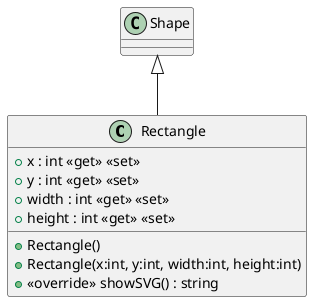@startuml
class Rectangle {
    + x : int <<get>> <<set>>
    + y : int <<get>> <<set>>
    + width : int <<get>> <<set>>
    + height : int <<get>> <<set>>
    + Rectangle()
    + Rectangle(x:int, y:int, width:int, height:int)
    + <<override>> showSVG() : string
}
Shape <|-- Rectangle
@enduml
